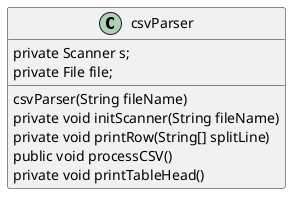 @startuml
'https://plantuml.com/class-diagram


class csvParser {
private Scanner s;
private File file;

csvParser(String fileName)
private void initScanner(String fileName)
private void printRow(String[] splitLine)
public void processCSV()
private void printTableHead()
}


@enduml